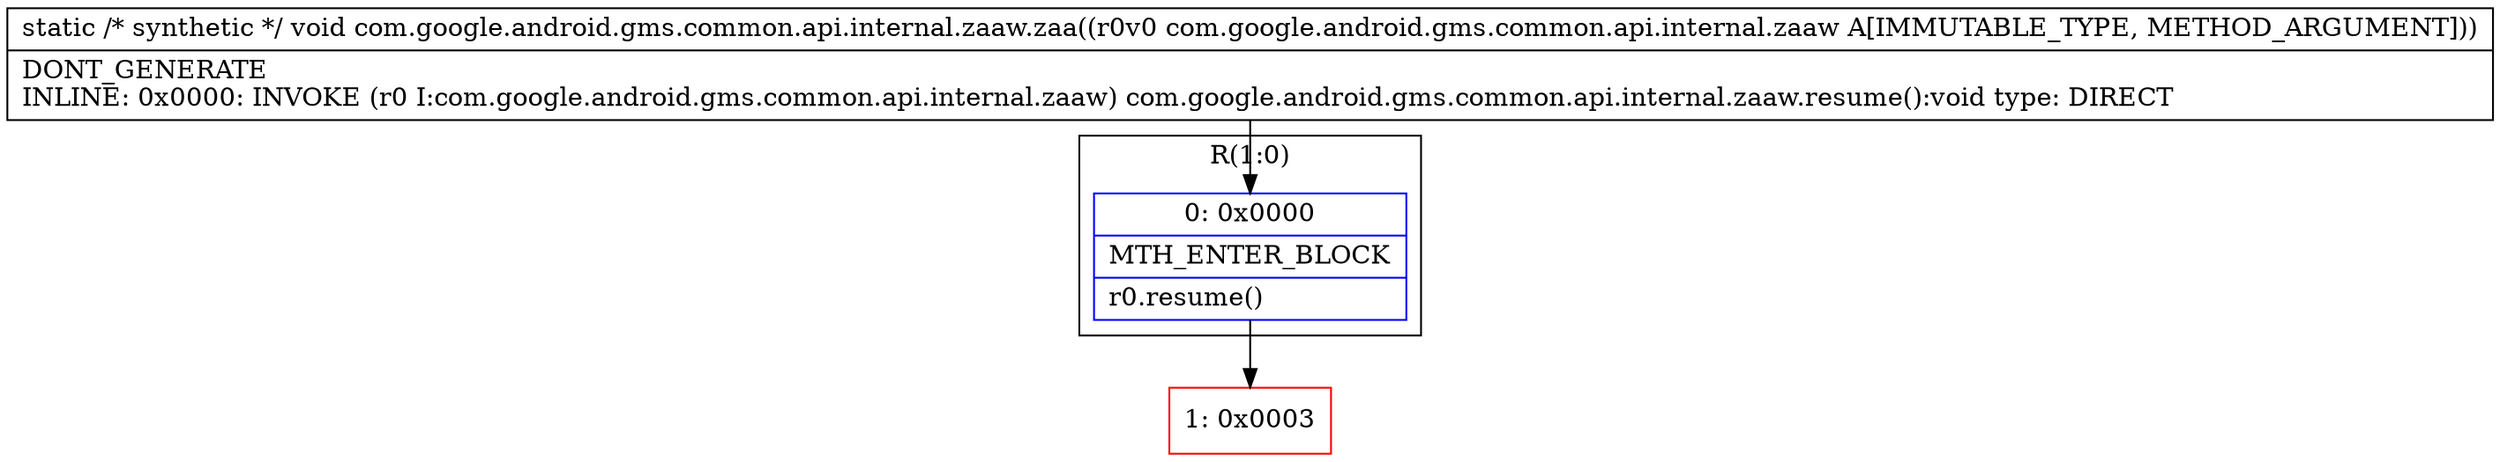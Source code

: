 digraph "CFG forcom.google.android.gms.common.api.internal.zaaw.zaa(Lcom\/google\/android\/gms\/common\/api\/internal\/zaaw;)V" {
subgraph cluster_Region_344649696 {
label = "R(1:0)";
node [shape=record,color=blue];
Node_0 [shape=record,label="{0\:\ 0x0000|MTH_ENTER_BLOCK\l|r0.resume()\l}"];
}
Node_1 [shape=record,color=red,label="{1\:\ 0x0003}"];
MethodNode[shape=record,label="{static \/* synthetic *\/ void com.google.android.gms.common.api.internal.zaaw.zaa((r0v0 com.google.android.gms.common.api.internal.zaaw A[IMMUTABLE_TYPE, METHOD_ARGUMENT]))  | DONT_GENERATE\lINLINE: 0x0000: INVOKE  (r0 I:com.google.android.gms.common.api.internal.zaaw) com.google.android.gms.common.api.internal.zaaw.resume():void type: DIRECT\l}"];
MethodNode -> Node_0;
Node_0 -> Node_1;
}

